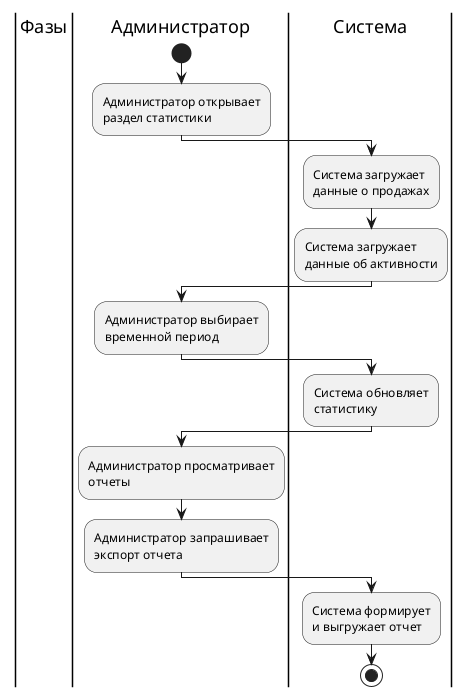 @startuml
|Фазы|
|Администратор|
start
:Администратор открывает\nраздел статистики;

|Система|
:Система загружает\nданные о продажах;

|Система|
:Система загружает\nданные об активности;

|Администратор|
:Администратор выбирает\nвременной период;

|Система|
:Система обновляет\nстатистику;

|Администратор|
:Администратор просматривает\nотчеты;

|Администратор|
:Администратор запрашивает\nэкспорт отчета;

|Система|
:Система формирует\nи выгружает отчет;

stop
@enduml
